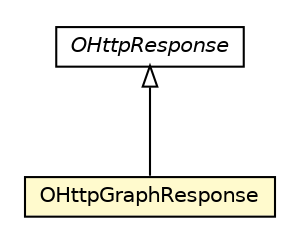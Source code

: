 #!/usr/local/bin/dot
#
# Class diagram 
# Generated by UMLGraph version R5_6-24-gf6e263 (http://www.umlgraph.org/)
#

digraph G {
	edge [fontname="Helvetica",fontsize=10,labelfontname="Helvetica",labelfontsize=10];
	node [fontname="Helvetica",fontsize=10,shape=plaintext];
	nodesep=0.25;
	ranksep=0.5;
	// com.orientechnologies.orient.server.network.protocol.http.OHttpResponse
	c3814016 [label=<<table title="com.orientechnologies.orient.server.network.protocol.http.OHttpResponse" border="0" cellborder="1" cellspacing="0" cellpadding="2" port="p" href="./OHttpResponse.html">
		<tr><td><table border="0" cellspacing="0" cellpadding="1">
<tr><td align="center" balign="center"><font face="Helvetica-Oblique"> OHttpResponse </font></td></tr>
		</table></td></tr>
		</table>>, URL="./OHttpResponse.html", fontname="Helvetica", fontcolor="black", fontsize=10.0];
	// com.orientechnologies.orient.server.network.protocol.http.OHttpGraphResponse
	c3814020 [label=<<table title="com.orientechnologies.orient.server.network.protocol.http.OHttpGraphResponse" border="0" cellborder="1" cellspacing="0" cellpadding="2" port="p" bgcolor="lemonChiffon" href="./OHttpGraphResponse.html">
		<tr><td><table border="0" cellspacing="0" cellpadding="1">
<tr><td align="center" balign="center"> OHttpGraphResponse </td></tr>
		</table></td></tr>
		</table>>, URL="./OHttpGraphResponse.html", fontname="Helvetica", fontcolor="black", fontsize=10.0];
	//com.orientechnologies.orient.server.network.protocol.http.OHttpGraphResponse extends com.orientechnologies.orient.server.network.protocol.http.OHttpResponse
	c3814016:p -> c3814020:p [dir=back,arrowtail=empty];
}


